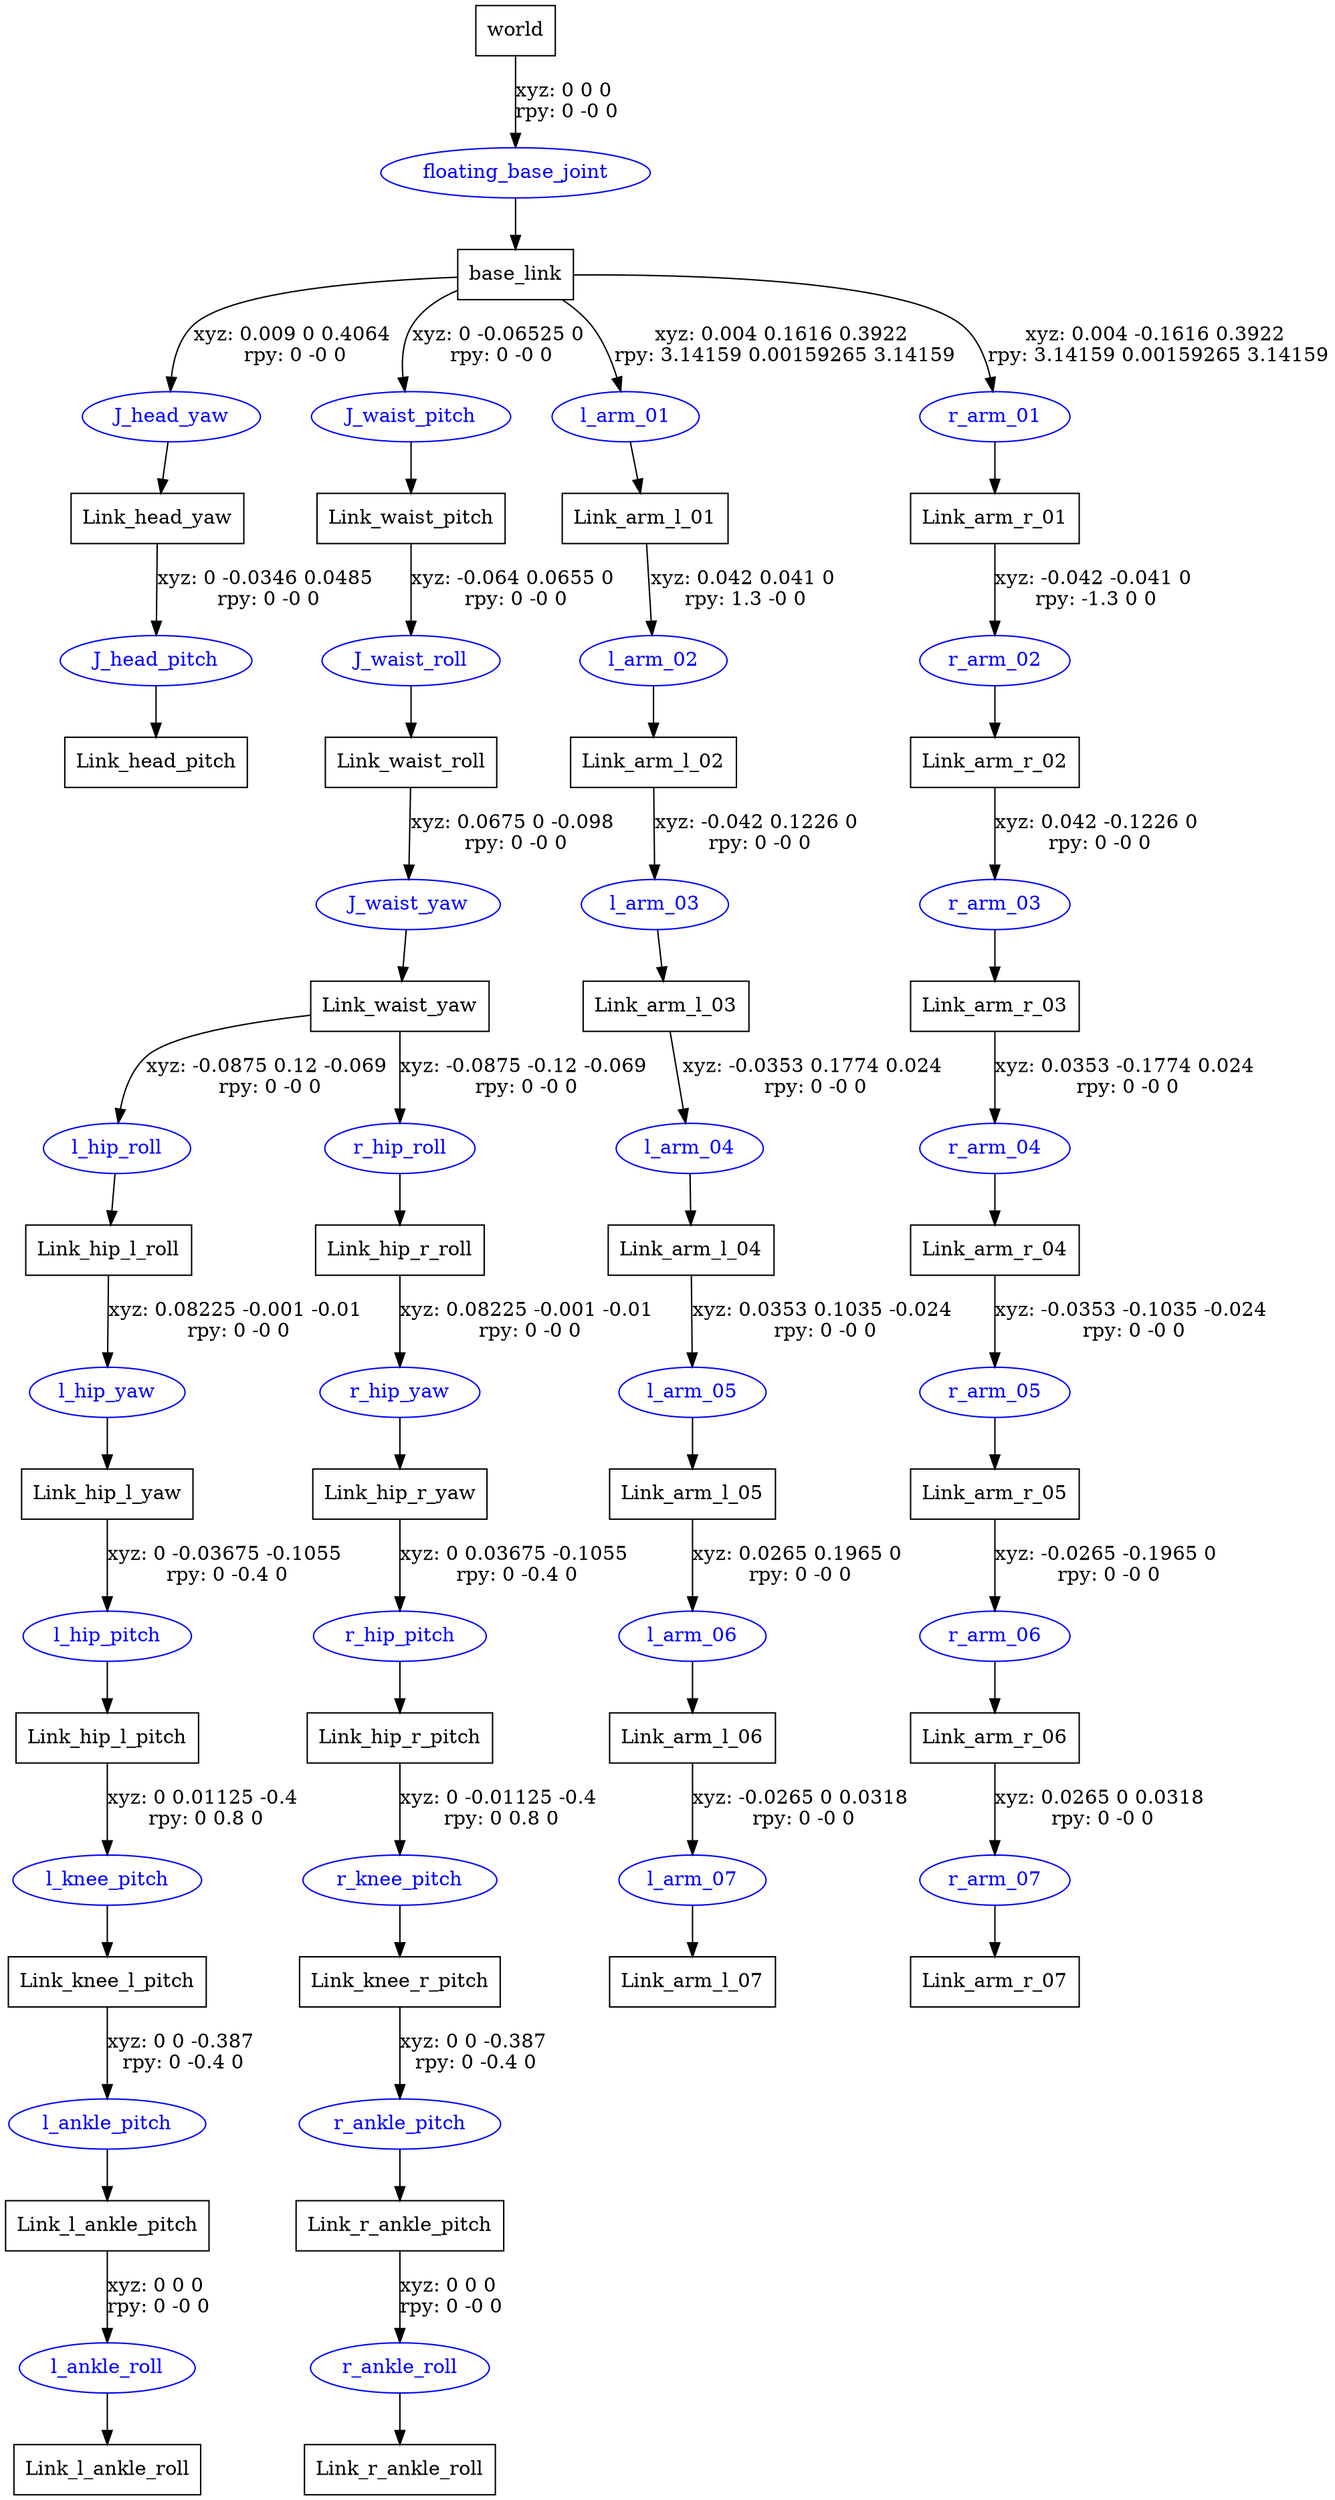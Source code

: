 digraph G {
node [shape=box];
"world" [label="world"];
"base_link" [label="base_link"];
"Link_head_yaw" [label="Link_head_yaw"];
"Link_head_pitch" [label="Link_head_pitch"];
"Link_waist_pitch" [label="Link_waist_pitch"];
"Link_waist_roll" [label="Link_waist_roll"];
"Link_waist_yaw" [label="Link_waist_yaw"];
"Link_hip_l_roll" [label="Link_hip_l_roll"];
"Link_hip_l_yaw" [label="Link_hip_l_yaw"];
"Link_hip_l_pitch" [label="Link_hip_l_pitch"];
"Link_knee_l_pitch" [label="Link_knee_l_pitch"];
"Link_l_ankle_pitch" [label="Link_l_ankle_pitch"];
"Link_l_ankle_roll" [label="Link_l_ankle_roll"];
"Link_hip_r_roll" [label="Link_hip_r_roll"];
"Link_hip_r_yaw" [label="Link_hip_r_yaw"];
"Link_hip_r_pitch" [label="Link_hip_r_pitch"];
"Link_knee_r_pitch" [label="Link_knee_r_pitch"];
"Link_r_ankle_pitch" [label="Link_r_ankle_pitch"];
"Link_r_ankle_roll" [label="Link_r_ankle_roll"];
"Link_arm_l_01" [label="Link_arm_l_01"];
"Link_arm_l_02" [label="Link_arm_l_02"];
"Link_arm_l_03" [label="Link_arm_l_03"];
"Link_arm_l_04" [label="Link_arm_l_04"];
"Link_arm_l_05" [label="Link_arm_l_05"];
"Link_arm_l_06" [label="Link_arm_l_06"];
"Link_arm_l_07" [label="Link_arm_l_07"];
"Link_arm_r_01" [label="Link_arm_r_01"];
"Link_arm_r_02" [label="Link_arm_r_02"];
"Link_arm_r_03" [label="Link_arm_r_03"];
"Link_arm_r_04" [label="Link_arm_r_04"];
"Link_arm_r_05" [label="Link_arm_r_05"];
"Link_arm_r_06" [label="Link_arm_r_06"];
"Link_arm_r_07" [label="Link_arm_r_07"];
node [shape=ellipse, color=blue, fontcolor=blue];
"world" -> "floating_base_joint" [label="xyz: 0 0 0 \nrpy: 0 -0 0"]
"floating_base_joint" -> "base_link"
"base_link" -> "J_head_yaw" [label="xyz: 0.009 0 0.4064 \nrpy: 0 -0 0"]
"J_head_yaw" -> "Link_head_yaw"
"Link_head_yaw" -> "J_head_pitch" [label="xyz: 0 -0.0346 0.0485 \nrpy: 0 -0 0"]
"J_head_pitch" -> "Link_head_pitch"
"base_link" -> "J_waist_pitch" [label="xyz: 0 -0.06525 0 \nrpy: 0 -0 0"]
"J_waist_pitch" -> "Link_waist_pitch"
"Link_waist_pitch" -> "J_waist_roll" [label="xyz: -0.064 0.0655 0 \nrpy: 0 -0 0"]
"J_waist_roll" -> "Link_waist_roll"
"Link_waist_roll" -> "J_waist_yaw" [label="xyz: 0.0675 0 -0.098 \nrpy: 0 -0 0"]
"J_waist_yaw" -> "Link_waist_yaw"
"Link_waist_yaw" -> "l_hip_roll" [label="xyz: -0.0875 0.12 -0.069 \nrpy: 0 -0 0"]
"l_hip_roll" -> "Link_hip_l_roll"
"Link_hip_l_roll" -> "l_hip_yaw" [label="xyz: 0.08225 -0.001 -0.01 \nrpy: 0 -0 0"]
"l_hip_yaw" -> "Link_hip_l_yaw"
"Link_hip_l_yaw" -> "l_hip_pitch" [label="xyz: 0 -0.03675 -0.1055 \nrpy: 0 -0.4 0"]
"l_hip_pitch" -> "Link_hip_l_pitch"
"Link_hip_l_pitch" -> "l_knee_pitch" [label="xyz: 0 0.01125 -0.4 \nrpy: 0 0.8 0"]
"l_knee_pitch" -> "Link_knee_l_pitch"
"Link_knee_l_pitch" -> "l_ankle_pitch" [label="xyz: 0 0 -0.387 \nrpy: 0 -0.4 0"]
"l_ankle_pitch" -> "Link_l_ankle_pitch"
"Link_l_ankle_pitch" -> "l_ankle_roll" [label="xyz: 0 0 0 \nrpy: 0 -0 0"]
"l_ankle_roll" -> "Link_l_ankle_roll"
"Link_waist_yaw" -> "r_hip_roll" [label="xyz: -0.0875 -0.12 -0.069 \nrpy: 0 -0 0"]
"r_hip_roll" -> "Link_hip_r_roll"
"Link_hip_r_roll" -> "r_hip_yaw" [label="xyz: 0.08225 -0.001 -0.01 \nrpy: 0 -0 0"]
"r_hip_yaw" -> "Link_hip_r_yaw"
"Link_hip_r_yaw" -> "r_hip_pitch" [label="xyz: 0 0.03675 -0.1055 \nrpy: 0 -0.4 0"]
"r_hip_pitch" -> "Link_hip_r_pitch"
"Link_hip_r_pitch" -> "r_knee_pitch" [label="xyz: 0 -0.01125 -0.4 \nrpy: 0 0.8 0"]
"r_knee_pitch" -> "Link_knee_r_pitch"
"Link_knee_r_pitch" -> "r_ankle_pitch" [label="xyz: 0 0 -0.387 \nrpy: 0 -0.4 0"]
"r_ankle_pitch" -> "Link_r_ankle_pitch"
"Link_r_ankle_pitch" -> "r_ankle_roll" [label="xyz: 0 0 0 \nrpy: 0 -0 0"]
"r_ankle_roll" -> "Link_r_ankle_roll"
"base_link" -> "l_arm_01" [label="xyz: 0.004 0.1616 0.3922 \nrpy: 3.14159 0.00159265 3.14159"]
"l_arm_01" -> "Link_arm_l_01"
"Link_arm_l_01" -> "l_arm_02" [label="xyz: 0.042 0.041 0 \nrpy: 1.3 -0 0"]
"l_arm_02" -> "Link_arm_l_02"
"Link_arm_l_02" -> "l_arm_03" [label="xyz: -0.042 0.1226 0 \nrpy: 0 -0 0"]
"l_arm_03" -> "Link_arm_l_03"
"Link_arm_l_03" -> "l_arm_04" [label="xyz: -0.0353 0.1774 0.024 \nrpy: 0 -0 0"]
"l_arm_04" -> "Link_arm_l_04"
"Link_arm_l_04" -> "l_arm_05" [label="xyz: 0.0353 0.1035 -0.024 \nrpy: 0 -0 0"]
"l_arm_05" -> "Link_arm_l_05"
"Link_arm_l_05" -> "l_arm_06" [label="xyz: 0.0265 0.1965 0 \nrpy: 0 -0 0"]
"l_arm_06" -> "Link_arm_l_06"
"Link_arm_l_06" -> "l_arm_07" [label="xyz: -0.0265 0 0.0318 \nrpy: 0 -0 0"]
"l_arm_07" -> "Link_arm_l_07"
"base_link" -> "r_arm_01" [label="xyz: 0.004 -0.1616 0.3922 \nrpy: 3.14159 0.00159265 3.14159"]
"r_arm_01" -> "Link_arm_r_01"
"Link_arm_r_01" -> "r_arm_02" [label="xyz: -0.042 -0.041 0 \nrpy: -1.3 0 0"]
"r_arm_02" -> "Link_arm_r_02"
"Link_arm_r_02" -> "r_arm_03" [label="xyz: 0.042 -0.1226 0 \nrpy: 0 -0 0"]
"r_arm_03" -> "Link_arm_r_03"
"Link_arm_r_03" -> "r_arm_04" [label="xyz: 0.0353 -0.1774 0.024 \nrpy: 0 -0 0"]
"r_arm_04" -> "Link_arm_r_04"
"Link_arm_r_04" -> "r_arm_05" [label="xyz: -0.0353 -0.1035 -0.024 \nrpy: 0 -0 0"]
"r_arm_05" -> "Link_arm_r_05"
"Link_arm_r_05" -> "r_arm_06" [label="xyz: -0.0265 -0.1965 0 \nrpy: 0 -0 0"]
"r_arm_06" -> "Link_arm_r_06"
"Link_arm_r_06" -> "r_arm_07" [label="xyz: 0.0265 0 0.0318 \nrpy: 0 -0 0"]
"r_arm_07" -> "Link_arm_r_07"
}
